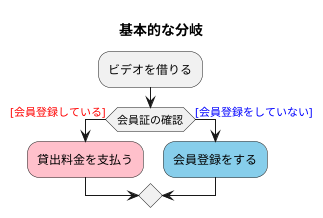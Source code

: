 @startuml 分岐
title 基本的な分岐
:ビデオを借りる;
if (会員証の確認) is (<color:red>[会員登録している]) then
#Pink:貸出料金を支払う;
else (<color:blue>[会員登録をしていない])
#skyblue:会員登録をする;
@enduml
